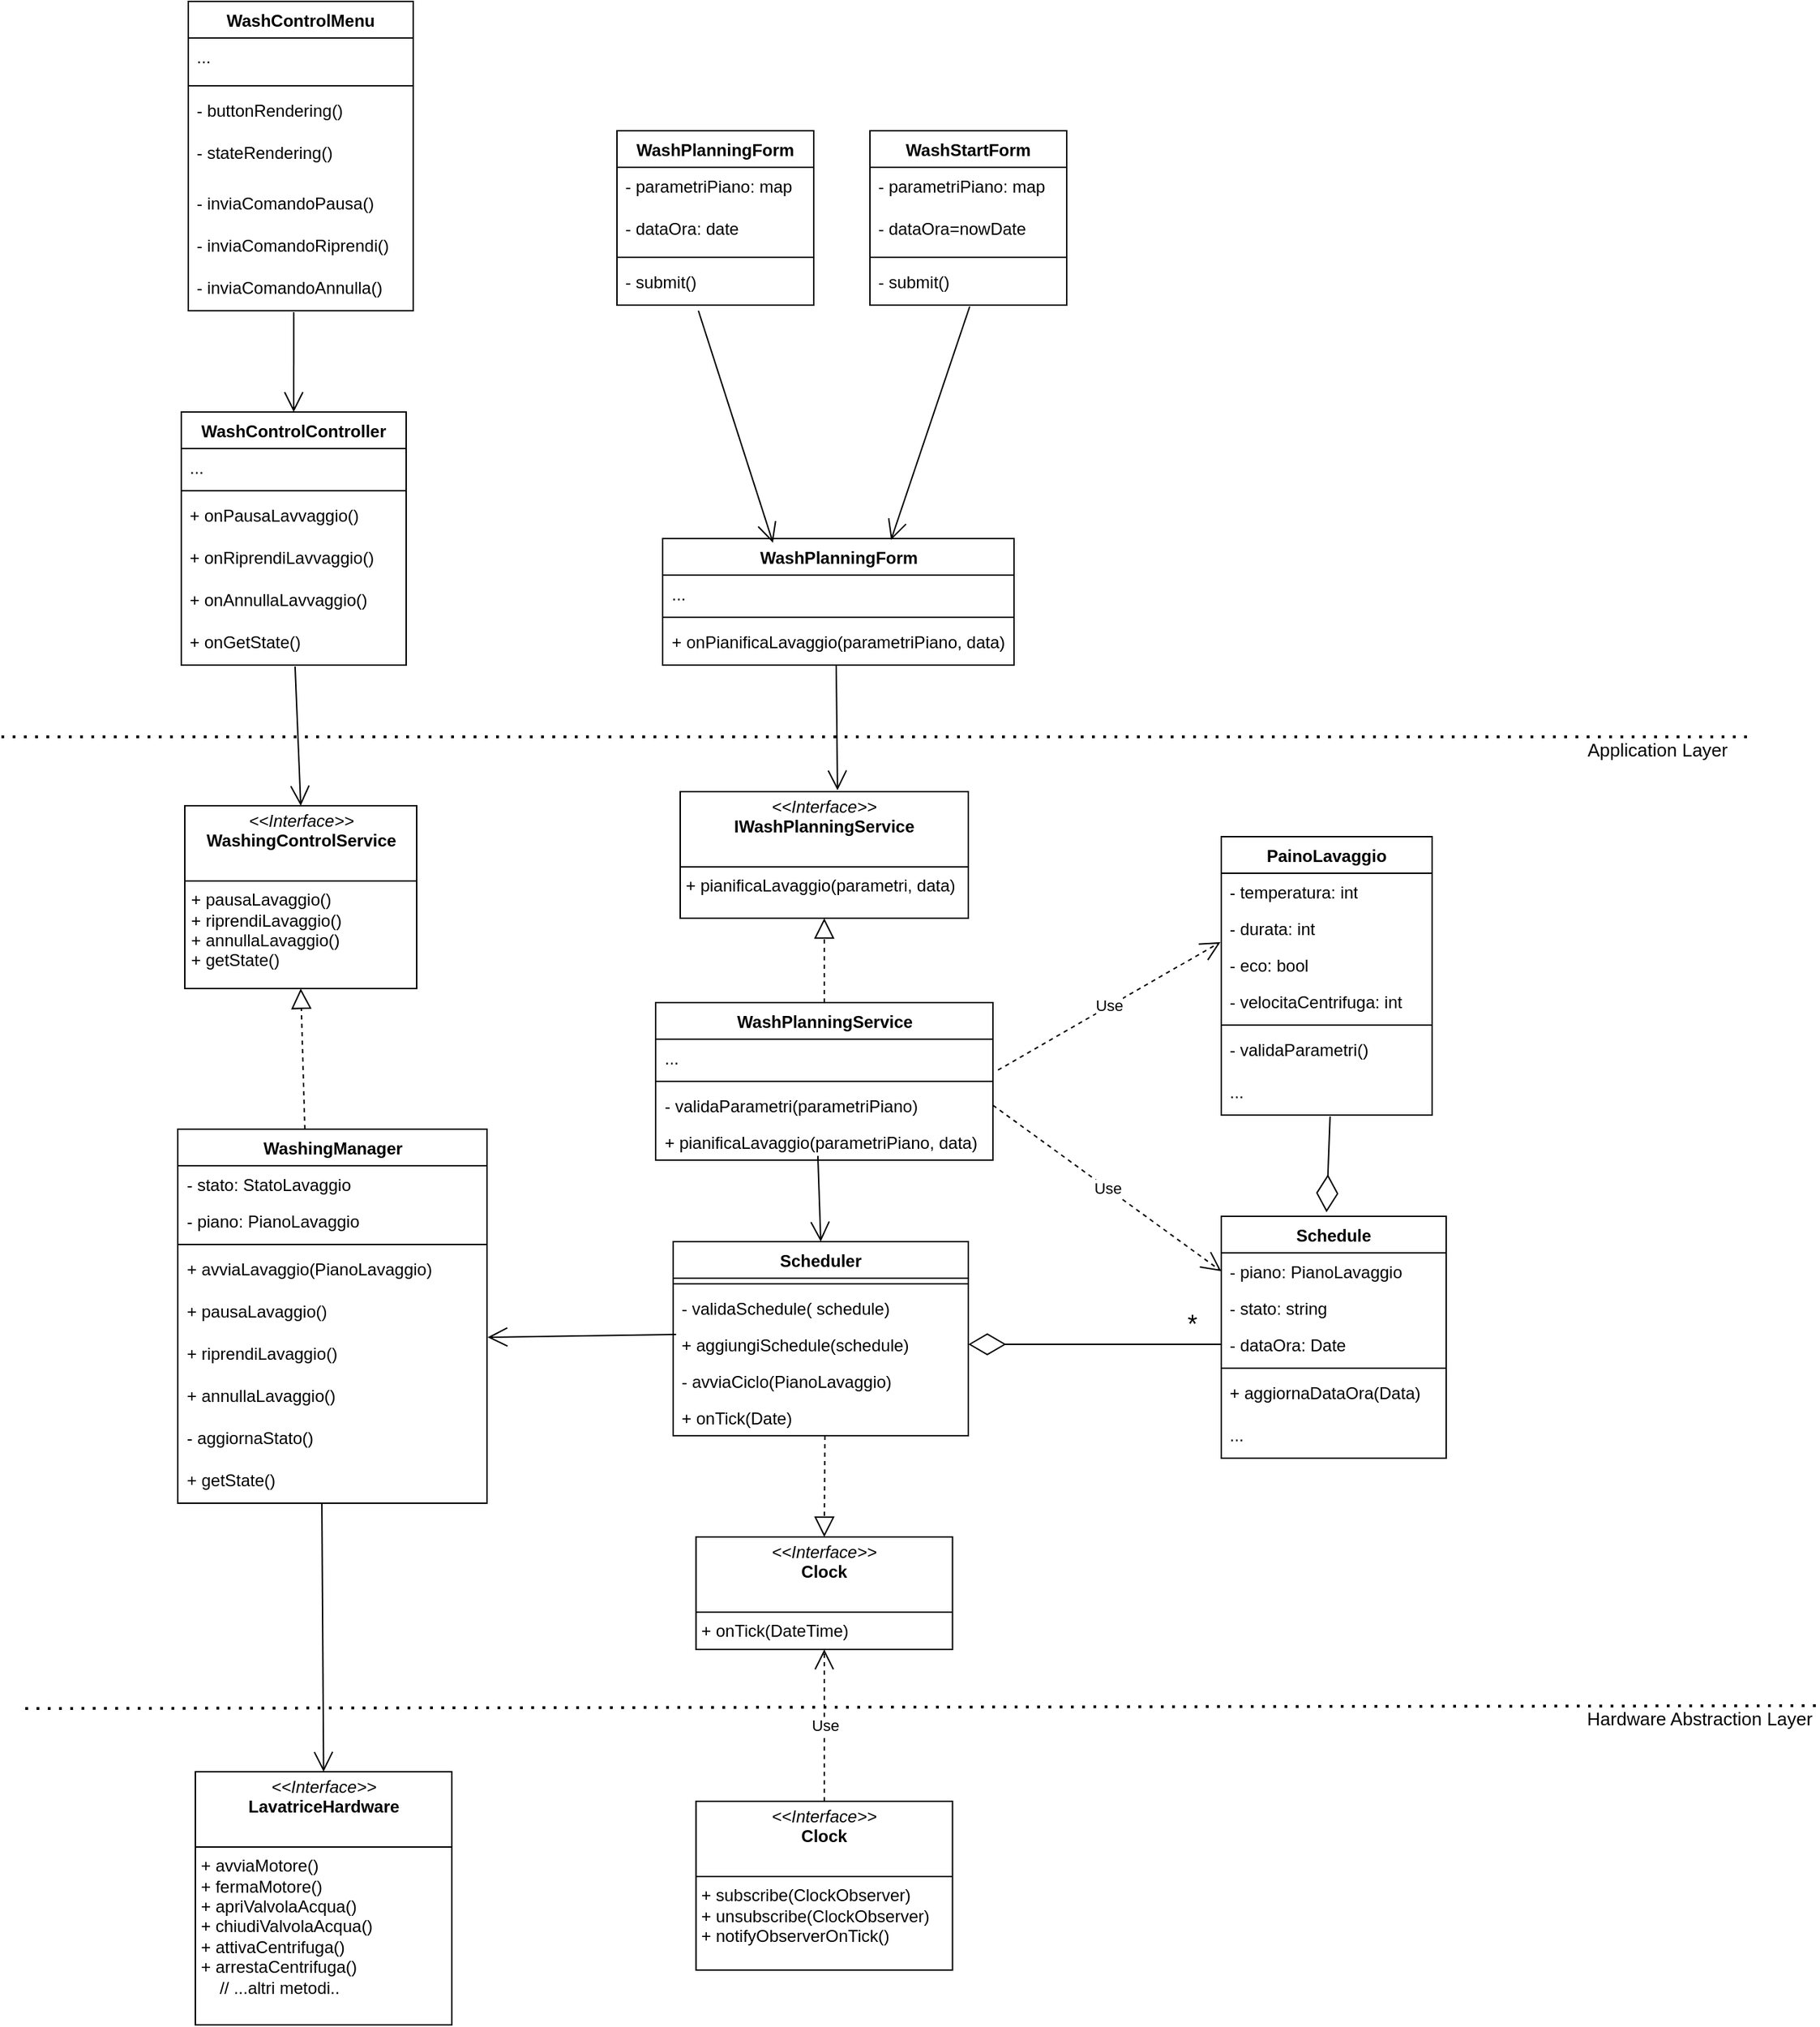 <mxfile version="28.2.7">
  <diagram name="Page-1" id="cPMNgdHH9DtBq4yrIbBG">
    <mxGraphModel dx="2202" dy="707" grid="1" gridSize="10" guides="1" tooltips="1" connect="1" arrows="1" fold="1" page="1" pageScale="1" pageWidth="850" pageHeight="1100" math="0" shadow="0">
      <root>
        <mxCell id="0" />
        <mxCell id="1" parent="0" />
        <mxCell id="x2hzBe5NAVuR8uy4Y11u-1" value="WashPlanningForm" style="swimlane;fontStyle=1;align=center;verticalAlign=top;childLayout=stackLayout;horizontal=1;startSize=26;horizontalStack=0;resizeParent=1;resizeParentMax=0;resizeLast=0;collapsible=1;marginBottom=0;whiteSpace=wrap;html=1;" vertex="1" parent="1">
          <mxGeometry x="270" y="320" width="140" height="124" as="geometry" />
        </mxCell>
        <mxCell id="x2hzBe5NAVuR8uy4Y11u-2" value="- parametriPiano: map" style="text;strokeColor=none;fillColor=none;align=left;verticalAlign=top;spacingLeft=4;spacingRight=4;overflow=hidden;rotatable=0;points=[[0,0.5],[1,0.5]];portConstraint=eastwest;whiteSpace=wrap;html=1;" vertex="1" parent="x2hzBe5NAVuR8uy4Y11u-1">
          <mxGeometry y="26" width="140" height="30" as="geometry" />
        </mxCell>
        <mxCell id="x2hzBe5NAVuR8uy4Y11u-9" value="- dataOra: date" style="text;strokeColor=none;fillColor=none;align=left;verticalAlign=top;spacingLeft=4;spacingRight=4;overflow=hidden;rotatable=0;points=[[0,0.5],[1,0.5]];portConstraint=eastwest;whiteSpace=wrap;html=1;" vertex="1" parent="x2hzBe5NAVuR8uy4Y11u-1">
          <mxGeometry y="56" width="140" height="30" as="geometry" />
        </mxCell>
        <mxCell id="x2hzBe5NAVuR8uy4Y11u-3" value="" style="line;strokeWidth=1;fillColor=none;align=left;verticalAlign=middle;spacingTop=-1;spacingLeft=3;spacingRight=3;rotatable=0;labelPosition=right;points=[];portConstraint=eastwest;strokeColor=inherit;" vertex="1" parent="x2hzBe5NAVuR8uy4Y11u-1">
          <mxGeometry y="86" width="140" height="8" as="geometry" />
        </mxCell>
        <mxCell id="x2hzBe5NAVuR8uy4Y11u-4" value="- submit()" style="text;strokeColor=none;fillColor=none;align=left;verticalAlign=top;spacingLeft=4;spacingRight=4;overflow=hidden;rotatable=0;points=[[0,0.5],[1,0.5]];portConstraint=eastwest;whiteSpace=wrap;html=1;" vertex="1" parent="x2hzBe5NAVuR8uy4Y11u-1">
          <mxGeometry y="94" width="140" height="30" as="geometry" />
        </mxCell>
        <mxCell id="x2hzBe5NAVuR8uy4Y11u-11" value="WashPlanningForm" style="swimlane;fontStyle=1;align=center;verticalAlign=top;childLayout=stackLayout;horizontal=1;startSize=26;horizontalStack=0;resizeParent=1;resizeParentMax=0;resizeLast=0;collapsible=1;marginBottom=0;whiteSpace=wrap;html=1;" vertex="1" parent="1">
          <mxGeometry x="302.5" y="610" width="250" height="90" as="geometry" />
        </mxCell>
        <mxCell id="x2hzBe5NAVuR8uy4Y11u-12" value="..." style="text;strokeColor=none;fillColor=none;align=left;verticalAlign=top;spacingLeft=4;spacingRight=4;overflow=hidden;rotatable=0;points=[[0,0.5],[1,0.5]];portConstraint=eastwest;whiteSpace=wrap;html=1;" vertex="1" parent="x2hzBe5NAVuR8uy4Y11u-11">
          <mxGeometry y="26" width="250" height="26" as="geometry" />
        </mxCell>
        <mxCell id="x2hzBe5NAVuR8uy4Y11u-14" value="" style="line;strokeWidth=1;fillColor=none;align=left;verticalAlign=middle;spacingTop=-1;spacingLeft=3;spacingRight=3;rotatable=0;labelPosition=right;points=[];portConstraint=eastwest;strokeColor=inherit;" vertex="1" parent="x2hzBe5NAVuR8uy4Y11u-11">
          <mxGeometry y="52" width="250" height="8" as="geometry" />
        </mxCell>
        <mxCell id="x2hzBe5NAVuR8uy4Y11u-15" value="+ onPianificaLavaggio(parametriPiano, data)" style="text;strokeColor=none;fillColor=none;align=left;verticalAlign=top;spacingLeft=4;spacingRight=4;overflow=hidden;rotatable=0;points=[[0,0.5],[1,0.5]];portConstraint=eastwest;whiteSpace=wrap;html=1;" vertex="1" parent="x2hzBe5NAVuR8uy4Y11u-11">
          <mxGeometry y="60" width="250" height="30" as="geometry" />
        </mxCell>
        <mxCell id="x2hzBe5NAVuR8uy4Y11u-17" value="WashStartForm" style="swimlane;fontStyle=1;align=center;verticalAlign=top;childLayout=stackLayout;horizontal=1;startSize=26;horizontalStack=0;resizeParent=1;resizeParentMax=0;resizeLast=0;collapsible=1;marginBottom=0;whiteSpace=wrap;html=1;" vertex="1" parent="1">
          <mxGeometry x="450" y="320" width="140" height="124" as="geometry" />
        </mxCell>
        <mxCell id="x2hzBe5NAVuR8uy4Y11u-18" value="- parametriPiano: map" style="text;strokeColor=none;fillColor=none;align=left;verticalAlign=top;spacingLeft=4;spacingRight=4;overflow=hidden;rotatable=0;points=[[0,0.5],[1,0.5]];portConstraint=eastwest;whiteSpace=wrap;html=1;" vertex="1" parent="x2hzBe5NAVuR8uy4Y11u-17">
          <mxGeometry y="26" width="140" height="30" as="geometry" />
        </mxCell>
        <mxCell id="x2hzBe5NAVuR8uy4Y11u-19" value="- dataOra=nowDate" style="text;strokeColor=none;fillColor=none;align=left;verticalAlign=top;spacingLeft=4;spacingRight=4;overflow=hidden;rotatable=0;points=[[0,0.5],[1,0.5]];portConstraint=eastwest;whiteSpace=wrap;html=1;" vertex="1" parent="x2hzBe5NAVuR8uy4Y11u-17">
          <mxGeometry y="56" width="140" height="30" as="geometry" />
        </mxCell>
        <mxCell id="x2hzBe5NAVuR8uy4Y11u-20" value="" style="line;strokeWidth=1;fillColor=none;align=left;verticalAlign=middle;spacingTop=-1;spacingLeft=3;spacingRight=3;rotatable=0;labelPosition=right;points=[];portConstraint=eastwest;strokeColor=inherit;" vertex="1" parent="x2hzBe5NAVuR8uy4Y11u-17">
          <mxGeometry y="86" width="140" height="8" as="geometry" />
        </mxCell>
        <mxCell id="x2hzBe5NAVuR8uy4Y11u-21" value="- submit()" style="text;strokeColor=none;fillColor=none;align=left;verticalAlign=top;spacingLeft=4;spacingRight=4;overflow=hidden;rotatable=0;points=[[0,0.5],[1,0.5]];portConstraint=eastwest;whiteSpace=wrap;html=1;" vertex="1" parent="x2hzBe5NAVuR8uy4Y11u-17">
          <mxGeometry y="94" width="140" height="30" as="geometry" />
        </mxCell>
        <mxCell id="x2hzBe5NAVuR8uy4Y11u-23" value="WashControlController" style="swimlane;fontStyle=1;align=center;verticalAlign=top;childLayout=stackLayout;horizontal=1;startSize=26;horizontalStack=0;resizeParent=1;resizeParentMax=0;resizeLast=0;collapsible=1;marginBottom=0;whiteSpace=wrap;html=1;" vertex="1" parent="1">
          <mxGeometry x="-40" y="520" width="160" height="180" as="geometry" />
        </mxCell>
        <mxCell id="x2hzBe5NAVuR8uy4Y11u-24" value="..." style="text;strokeColor=none;fillColor=none;align=left;verticalAlign=top;spacingLeft=4;spacingRight=4;overflow=hidden;rotatable=0;points=[[0,0.5],[1,0.5]];portConstraint=eastwest;whiteSpace=wrap;html=1;" vertex="1" parent="x2hzBe5NAVuR8uy4Y11u-23">
          <mxGeometry y="26" width="160" height="26" as="geometry" />
        </mxCell>
        <mxCell id="x2hzBe5NAVuR8uy4Y11u-25" value="" style="line;strokeWidth=1;fillColor=none;align=left;verticalAlign=middle;spacingTop=-1;spacingLeft=3;spacingRight=3;rotatable=0;labelPosition=right;points=[];portConstraint=eastwest;strokeColor=inherit;" vertex="1" parent="x2hzBe5NAVuR8uy4Y11u-23">
          <mxGeometry y="52" width="160" height="8" as="geometry" />
        </mxCell>
        <mxCell id="x2hzBe5NAVuR8uy4Y11u-27" value="+ onPausaLavvaggio()" style="text;strokeColor=none;fillColor=none;align=left;verticalAlign=top;spacingLeft=4;spacingRight=4;overflow=hidden;rotatable=0;points=[[0,0.5],[1,0.5]];portConstraint=eastwest;whiteSpace=wrap;html=1;" vertex="1" parent="x2hzBe5NAVuR8uy4Y11u-23">
          <mxGeometry y="60" width="160" height="30" as="geometry" />
        </mxCell>
        <mxCell id="x2hzBe5NAVuR8uy4Y11u-28" value="+ onRiprendiLavvaggio()" style="text;strokeColor=none;fillColor=none;align=left;verticalAlign=top;spacingLeft=4;spacingRight=4;overflow=hidden;rotatable=0;points=[[0,0.5],[1,0.5]];portConstraint=eastwest;whiteSpace=wrap;html=1;" vertex="1" parent="x2hzBe5NAVuR8uy4Y11u-23">
          <mxGeometry y="90" width="160" height="30" as="geometry" />
        </mxCell>
        <mxCell id="x2hzBe5NAVuR8uy4Y11u-29" value="+ onAnnullaLavvaggio()" style="text;strokeColor=none;fillColor=none;align=left;verticalAlign=top;spacingLeft=4;spacingRight=4;overflow=hidden;rotatable=0;points=[[0,0.5],[1,0.5]];portConstraint=eastwest;whiteSpace=wrap;html=1;" vertex="1" parent="x2hzBe5NAVuR8uy4Y11u-23">
          <mxGeometry y="120" width="160" height="30" as="geometry" />
        </mxCell>
        <mxCell id="x2hzBe5NAVuR8uy4Y11u-26" value="+ onGetState()" style="text;strokeColor=none;fillColor=none;align=left;verticalAlign=top;spacingLeft=4;spacingRight=4;overflow=hidden;rotatable=0;points=[[0,0.5],[1,0.5]];portConstraint=eastwest;whiteSpace=wrap;html=1;" vertex="1" parent="x2hzBe5NAVuR8uy4Y11u-23">
          <mxGeometry y="150" width="160" height="30" as="geometry" />
        </mxCell>
        <mxCell id="x2hzBe5NAVuR8uy4Y11u-30" value="WashControlMenu" style="swimlane;fontStyle=1;align=center;verticalAlign=top;childLayout=stackLayout;horizontal=1;startSize=26;horizontalStack=0;resizeParent=1;resizeParentMax=0;resizeLast=0;collapsible=1;marginBottom=0;whiteSpace=wrap;html=1;" vertex="1" parent="1">
          <mxGeometry x="-35" y="228" width="160" height="220" as="geometry" />
        </mxCell>
        <mxCell id="x2hzBe5NAVuR8uy4Y11u-31" value="..." style="text;strokeColor=none;fillColor=none;align=left;verticalAlign=top;spacingLeft=4;spacingRight=4;overflow=hidden;rotatable=0;points=[[0,0.5],[1,0.5]];portConstraint=eastwest;whiteSpace=wrap;html=1;" vertex="1" parent="x2hzBe5NAVuR8uy4Y11u-30">
          <mxGeometry y="26" width="160" height="30" as="geometry" />
        </mxCell>
        <mxCell id="x2hzBe5NAVuR8uy4Y11u-33" value="" style="line;strokeWidth=1;fillColor=none;align=left;verticalAlign=middle;spacingTop=-1;spacingLeft=3;spacingRight=3;rotatable=0;labelPosition=right;points=[];portConstraint=eastwest;strokeColor=inherit;" vertex="1" parent="x2hzBe5NAVuR8uy4Y11u-30">
          <mxGeometry y="56" width="160" height="8" as="geometry" />
        </mxCell>
        <mxCell id="x2hzBe5NAVuR8uy4Y11u-34" value="- buttonRendering()" style="text;strokeColor=none;fillColor=none;align=left;verticalAlign=top;spacingLeft=4;spacingRight=4;overflow=hidden;rotatable=0;points=[[0,0.5],[1,0.5]];portConstraint=eastwest;whiteSpace=wrap;html=1;" vertex="1" parent="x2hzBe5NAVuR8uy4Y11u-30">
          <mxGeometry y="64" width="160" height="30" as="geometry" />
        </mxCell>
        <mxCell id="x2hzBe5NAVuR8uy4Y11u-37" value="- stateRendering()" style="text;strokeColor=none;fillColor=none;align=left;verticalAlign=top;spacingLeft=4;spacingRight=4;overflow=hidden;rotatable=0;points=[[0,0.5],[1,0.5]];portConstraint=eastwest;whiteSpace=wrap;html=1;" vertex="1" parent="x2hzBe5NAVuR8uy4Y11u-30">
          <mxGeometry y="94" width="160" height="36" as="geometry" />
        </mxCell>
        <mxCell id="x2hzBe5NAVuR8uy4Y11u-36" value="- inviaComandoPausa()" style="text;strokeColor=none;fillColor=none;align=left;verticalAlign=top;spacingLeft=4;spacingRight=4;overflow=hidden;rotatable=0;points=[[0,0.5],[1,0.5]];portConstraint=eastwest;whiteSpace=wrap;html=1;" vertex="1" parent="x2hzBe5NAVuR8uy4Y11u-30">
          <mxGeometry y="130" width="160" height="30" as="geometry" />
        </mxCell>
        <mxCell id="x2hzBe5NAVuR8uy4Y11u-38" value="- inviaComandoRiprendi()" style="text;strokeColor=none;fillColor=none;align=left;verticalAlign=top;spacingLeft=4;spacingRight=4;overflow=hidden;rotatable=0;points=[[0,0.5],[1,0.5]];portConstraint=eastwest;whiteSpace=wrap;html=1;" vertex="1" parent="x2hzBe5NAVuR8uy4Y11u-30">
          <mxGeometry y="160" width="160" height="30" as="geometry" />
        </mxCell>
        <mxCell id="x2hzBe5NAVuR8uy4Y11u-35" value="- inviaComandoAnnulla()" style="text;strokeColor=none;fillColor=none;align=left;verticalAlign=top;spacingLeft=4;spacingRight=4;overflow=hidden;rotatable=0;points=[[0,0.5],[1,0.5]];portConstraint=eastwest;whiteSpace=wrap;html=1;" vertex="1" parent="x2hzBe5NAVuR8uy4Y11u-30">
          <mxGeometry y="190" width="160" height="30" as="geometry" />
        </mxCell>
        <mxCell id="x2hzBe5NAVuR8uy4Y11u-40" value="" style="endArrow=none;dashed=1;html=1;dashPattern=1 3;strokeWidth=2;rounded=0;fontSize=14;" edge="1" parent="1">
          <mxGeometry width="50" height="50" relative="1" as="geometry">
            <mxPoint x="-168" y="751" as="sourcePoint" />
            <mxPoint x="1077" y="751" as="targetPoint" />
          </mxGeometry>
        </mxCell>
        <mxCell id="x2hzBe5NAVuR8uy4Y11u-41" value="&lt;font style=&quot;font-size: 13px;&quot;&gt;Application Layer&lt;/font&gt;" style="edgeLabel;html=1;align=center;verticalAlign=middle;resizable=0;points=[];" vertex="1" connectable="0" parent="x2hzBe5NAVuR8uy4Y11u-40">
          <mxGeometry x="0.892" y="4" relative="1" as="geometry">
            <mxPoint y="13" as="offset" />
          </mxGeometry>
        </mxCell>
        <mxCell id="x2hzBe5NAVuR8uy4Y11u-42" value="&lt;p style=&quot;margin:0px;margin-top:4px;text-align:center;&quot;&gt;&lt;i&gt;&amp;lt;&amp;lt;Interface&amp;gt;&amp;gt;&lt;/i&gt;&lt;br&gt;&lt;b&gt;IWashPlanningService&lt;/b&gt;&lt;/p&gt;&lt;p style=&quot;margin:0px;margin-left:4px;&quot;&gt;&lt;br&gt;&lt;/p&gt;&lt;hr size=&quot;1&quot; style=&quot;border-style:solid;&quot;&gt;&lt;p style=&quot;margin:0px;margin-left:4px;&quot;&gt;+ pianificaLavaggio(parametri, data)&lt;br&gt;&lt;/p&gt;" style="verticalAlign=top;align=left;overflow=fill;html=1;whiteSpace=wrap;" vertex="1" parent="1">
          <mxGeometry x="315" y="790" width="205" height="90" as="geometry" />
        </mxCell>
        <mxCell id="x2hzBe5NAVuR8uy4Y11u-45" value="WashPlanningService" style="swimlane;fontStyle=1;align=center;verticalAlign=top;childLayout=stackLayout;horizontal=1;startSize=26;horizontalStack=0;resizeParent=1;resizeParentMax=0;resizeLast=0;collapsible=1;marginBottom=0;whiteSpace=wrap;html=1;" vertex="1" parent="1">
          <mxGeometry x="297.5" y="940" width="240" height="112" as="geometry" />
        </mxCell>
        <mxCell id="x2hzBe5NAVuR8uy4Y11u-46" value="..." style="text;strokeColor=none;fillColor=none;align=left;verticalAlign=top;spacingLeft=4;spacingRight=4;overflow=hidden;rotatable=0;points=[[0,0.5],[1,0.5]];portConstraint=eastwest;whiteSpace=wrap;html=1;" vertex="1" parent="x2hzBe5NAVuR8uy4Y11u-45">
          <mxGeometry y="26" width="240" height="26" as="geometry" />
        </mxCell>
        <mxCell id="x2hzBe5NAVuR8uy4Y11u-47" value="" style="line;strokeWidth=1;fillColor=none;align=left;verticalAlign=middle;spacingTop=-1;spacingLeft=3;spacingRight=3;rotatable=0;labelPosition=right;points=[];portConstraint=eastwest;strokeColor=inherit;" vertex="1" parent="x2hzBe5NAVuR8uy4Y11u-45">
          <mxGeometry y="52" width="240" height="8" as="geometry" />
        </mxCell>
        <mxCell id="x2hzBe5NAVuR8uy4Y11u-49" value="- validaParametri(parametriPiano)" style="text;strokeColor=none;fillColor=none;align=left;verticalAlign=top;spacingLeft=4;spacingRight=4;overflow=hidden;rotatable=0;points=[[0,0.5],[1,0.5]];portConstraint=eastwest;whiteSpace=wrap;html=1;" vertex="1" parent="x2hzBe5NAVuR8uy4Y11u-45">
          <mxGeometry y="60" width="240" height="26" as="geometry" />
        </mxCell>
        <mxCell id="x2hzBe5NAVuR8uy4Y11u-48" value="+ pianificaLavaggio(parametriPiano, data)" style="text;strokeColor=none;fillColor=none;align=left;verticalAlign=top;spacingLeft=4;spacingRight=4;overflow=hidden;rotatable=0;points=[[0,0.5],[1,0.5]];portConstraint=eastwest;whiteSpace=wrap;html=1;" vertex="1" parent="x2hzBe5NAVuR8uy4Y11u-45">
          <mxGeometry y="86" width="240" height="26" as="geometry" />
        </mxCell>
        <mxCell id="x2hzBe5NAVuR8uy4Y11u-50" value="" style="endArrow=block;dashed=1;endFill=0;endSize=12;html=1;rounded=0;exitX=0.5;exitY=0;exitDx=0;exitDy=0;entryX=0.5;entryY=1;entryDx=0;entryDy=0;" edge="1" parent="1" source="x2hzBe5NAVuR8uy4Y11u-45" target="x2hzBe5NAVuR8uy4Y11u-42">
          <mxGeometry width="160" relative="1" as="geometry">
            <mxPoint x="320" y="780" as="sourcePoint" />
            <mxPoint x="480" y="780" as="targetPoint" />
          </mxGeometry>
        </mxCell>
        <mxCell id="x2hzBe5NAVuR8uy4Y11u-51" value="Scheduler" style="swimlane;fontStyle=1;align=center;verticalAlign=top;childLayout=stackLayout;horizontal=1;startSize=26;horizontalStack=0;resizeParent=1;resizeParentMax=0;resizeLast=0;collapsible=1;marginBottom=0;whiteSpace=wrap;html=1;" vertex="1" parent="1">
          <mxGeometry x="310" y="1110" width="210" height="138" as="geometry" />
        </mxCell>
        <mxCell id="x2hzBe5NAVuR8uy4Y11u-53" value="" style="line;strokeWidth=1;fillColor=none;align=left;verticalAlign=middle;spacingTop=-1;spacingLeft=3;spacingRight=3;rotatable=0;labelPosition=right;points=[];portConstraint=eastwest;strokeColor=inherit;" vertex="1" parent="x2hzBe5NAVuR8uy4Y11u-51">
          <mxGeometry y="26" width="210" height="8" as="geometry" />
        </mxCell>
        <mxCell id="x2hzBe5NAVuR8uy4Y11u-55" value="- validaSchedule( schedule)" style="text;strokeColor=none;fillColor=none;align=left;verticalAlign=top;spacingLeft=4;spacingRight=4;overflow=hidden;rotatable=0;points=[[0,0.5],[1,0.5]];portConstraint=eastwest;whiteSpace=wrap;html=1;" vertex="1" parent="x2hzBe5NAVuR8uy4Y11u-51">
          <mxGeometry y="34" width="210" height="26" as="geometry" />
        </mxCell>
        <mxCell id="x2hzBe5NAVuR8uy4Y11u-56" value="+ aggiungiSchedule(schedule)" style="text;strokeColor=none;fillColor=none;align=left;verticalAlign=top;spacingLeft=4;spacingRight=4;overflow=hidden;rotatable=0;points=[[0,0.5],[1,0.5]];portConstraint=eastwest;whiteSpace=wrap;html=1;" vertex="1" parent="x2hzBe5NAVuR8uy4Y11u-51">
          <mxGeometry y="60" width="210" height="26" as="geometry" />
        </mxCell>
        <mxCell id="x2hzBe5NAVuR8uy4Y11u-57" value="- avviaCiclo(PianoLavaggio)" style="text;strokeColor=none;fillColor=none;align=left;verticalAlign=top;spacingLeft=4;spacingRight=4;overflow=hidden;rotatable=0;points=[[0,0.5],[1,0.5]];portConstraint=eastwest;whiteSpace=wrap;html=1;" vertex="1" parent="x2hzBe5NAVuR8uy4Y11u-51">
          <mxGeometry y="86" width="210" height="26" as="geometry" />
        </mxCell>
        <mxCell id="x2hzBe5NAVuR8uy4Y11u-54" value="+ onTick(Date)" style="text;strokeColor=none;fillColor=none;align=left;verticalAlign=top;spacingLeft=4;spacingRight=4;overflow=hidden;rotatable=0;points=[[0,0.5],[1,0.5]];portConstraint=eastwest;whiteSpace=wrap;html=1;" vertex="1" parent="x2hzBe5NAVuR8uy4Y11u-51">
          <mxGeometry y="112" width="210" height="26" as="geometry" />
        </mxCell>
        <mxCell id="x2hzBe5NAVuR8uy4Y11u-66" value="Schedule" style="swimlane;fontStyle=1;align=center;verticalAlign=top;childLayout=stackLayout;horizontal=1;startSize=26;horizontalStack=0;resizeParent=1;resizeParentMax=0;resizeLast=0;collapsible=1;marginBottom=0;whiteSpace=wrap;html=1;" vertex="1" parent="1">
          <mxGeometry x="700" y="1092" width="160" height="172" as="geometry" />
        </mxCell>
        <mxCell id="x2hzBe5NAVuR8uy4Y11u-70" value="&lt;div&gt;- piano: PianoLavaggio&lt;/div&gt;&lt;div&gt;&lt;br&gt;&lt;/div&gt;" style="text;strokeColor=none;fillColor=none;align=left;verticalAlign=top;spacingLeft=4;spacingRight=4;overflow=hidden;rotatable=0;points=[[0,0.5],[1,0.5]];portConstraint=eastwest;whiteSpace=wrap;html=1;" vertex="1" parent="x2hzBe5NAVuR8uy4Y11u-66">
          <mxGeometry y="26" width="160" height="26" as="geometry" />
        </mxCell>
        <mxCell id="x2hzBe5NAVuR8uy4Y11u-71" value="- stato: string" style="text;strokeColor=none;fillColor=none;align=left;verticalAlign=top;spacingLeft=4;spacingRight=4;overflow=hidden;rotatable=0;points=[[0,0.5],[1,0.5]];portConstraint=eastwest;whiteSpace=wrap;html=1;" vertex="1" parent="x2hzBe5NAVuR8uy4Y11u-66">
          <mxGeometry y="52" width="160" height="26" as="geometry" />
        </mxCell>
        <mxCell id="x2hzBe5NAVuR8uy4Y11u-67" value="- dataOra: Date" style="text;strokeColor=none;fillColor=none;align=left;verticalAlign=top;spacingLeft=4;spacingRight=4;overflow=hidden;rotatable=0;points=[[0,0.5],[1,0.5]];portConstraint=eastwest;whiteSpace=wrap;html=1;" vertex="1" parent="x2hzBe5NAVuR8uy4Y11u-66">
          <mxGeometry y="78" width="160" height="26" as="geometry" />
        </mxCell>
        <mxCell id="x2hzBe5NAVuR8uy4Y11u-68" value="" style="line;strokeWidth=1;fillColor=none;align=left;verticalAlign=middle;spacingTop=-1;spacingLeft=3;spacingRight=3;rotatable=0;labelPosition=right;points=[];portConstraint=eastwest;strokeColor=inherit;" vertex="1" parent="x2hzBe5NAVuR8uy4Y11u-66">
          <mxGeometry y="104" width="160" height="8" as="geometry" />
        </mxCell>
        <mxCell id="x2hzBe5NAVuR8uy4Y11u-76" value="+ aggiornaDataOra(Data)" style="text;strokeColor=none;fillColor=none;align=left;verticalAlign=top;spacingLeft=4;spacingRight=4;overflow=hidden;rotatable=0;points=[[0,0.5],[1,0.5]];portConstraint=eastwest;whiteSpace=wrap;html=1;" vertex="1" parent="x2hzBe5NAVuR8uy4Y11u-66">
          <mxGeometry y="112" width="160" height="30" as="geometry" />
        </mxCell>
        <mxCell id="x2hzBe5NAVuR8uy4Y11u-69" value="..." style="text;strokeColor=none;fillColor=none;align=left;verticalAlign=top;spacingLeft=4;spacingRight=4;overflow=hidden;rotatable=0;points=[[0,0.5],[1,0.5]];portConstraint=eastwest;whiteSpace=wrap;html=1;" vertex="1" parent="x2hzBe5NAVuR8uy4Y11u-66">
          <mxGeometry y="142" width="160" height="30" as="geometry" />
        </mxCell>
        <mxCell id="x2hzBe5NAVuR8uy4Y11u-73" value="" style="endArrow=diamondThin;endFill=0;endSize=24;html=1;rounded=0;exitX=0;exitY=0.5;exitDx=0;exitDy=0;entryX=1;entryY=0.5;entryDx=0;entryDy=0;" edge="1" parent="1" source="x2hzBe5NAVuR8uy4Y11u-67" target="x2hzBe5NAVuR8uy4Y11u-56">
          <mxGeometry width="160" relative="1" as="geometry">
            <mxPoint x="211" y="1151" as="sourcePoint" />
            <mxPoint x="210" y="1080" as="targetPoint" />
          </mxGeometry>
        </mxCell>
        <mxCell id="x2hzBe5NAVuR8uy4Y11u-75" value="&lt;font style=&quot;font-size: 18px;&quot;&gt;*&lt;/font&gt;" style="edgeLabel;html=1;align=center;verticalAlign=middle;resizable=0;points=[];fontSize=14;" vertex="1" connectable="0" parent="x2hzBe5NAVuR8uy4Y11u-73">
          <mxGeometry x="-0.712" y="-1" relative="1" as="geometry">
            <mxPoint x="5" y="-13" as="offset" />
          </mxGeometry>
        </mxCell>
        <mxCell id="x2hzBe5NAVuR8uy4Y11u-77" value="PainoLavaggio" style="swimlane;fontStyle=1;align=center;verticalAlign=top;childLayout=stackLayout;horizontal=1;startSize=26;horizontalStack=0;resizeParent=1;resizeParentMax=0;resizeLast=0;collapsible=1;marginBottom=0;whiteSpace=wrap;html=1;" vertex="1" parent="1">
          <mxGeometry x="700" y="822" width="150" height="198" as="geometry" />
        </mxCell>
        <mxCell id="x2hzBe5NAVuR8uy4Y11u-78" value="&lt;div&gt;- temperatura: int&lt;/div&gt;&lt;div&gt;&lt;br&gt;&lt;/div&gt;" style="text;strokeColor=none;fillColor=none;align=left;verticalAlign=top;spacingLeft=4;spacingRight=4;overflow=hidden;rotatable=0;points=[[0,0.5],[1,0.5]];portConstraint=eastwest;whiteSpace=wrap;html=1;" vertex="1" parent="x2hzBe5NAVuR8uy4Y11u-77">
          <mxGeometry y="26" width="150" height="26" as="geometry" />
        </mxCell>
        <mxCell id="x2hzBe5NAVuR8uy4Y11u-79" value="- durata: int" style="text;strokeColor=none;fillColor=none;align=left;verticalAlign=top;spacingLeft=4;spacingRight=4;overflow=hidden;rotatable=0;points=[[0,0.5],[1,0.5]];portConstraint=eastwest;whiteSpace=wrap;html=1;" vertex="1" parent="x2hzBe5NAVuR8uy4Y11u-77">
          <mxGeometry y="52" width="150" height="26" as="geometry" />
        </mxCell>
        <mxCell id="x2hzBe5NAVuR8uy4Y11u-84" value="- eco: bool" style="text;strokeColor=none;fillColor=none;align=left;verticalAlign=top;spacingLeft=4;spacingRight=4;overflow=hidden;rotatable=0;points=[[0,0.5],[1,0.5]];portConstraint=eastwest;whiteSpace=wrap;html=1;" vertex="1" parent="x2hzBe5NAVuR8uy4Y11u-77">
          <mxGeometry y="78" width="150" height="26" as="geometry" />
        </mxCell>
        <mxCell id="x2hzBe5NAVuR8uy4Y11u-80" value="- velocitaCentrifuga: int" style="text;strokeColor=none;fillColor=none;align=left;verticalAlign=top;spacingLeft=4;spacingRight=4;overflow=hidden;rotatable=0;points=[[0,0.5],[1,0.5]];portConstraint=eastwest;whiteSpace=wrap;html=1;" vertex="1" parent="x2hzBe5NAVuR8uy4Y11u-77">
          <mxGeometry y="104" width="150" height="26" as="geometry" />
        </mxCell>
        <mxCell id="x2hzBe5NAVuR8uy4Y11u-81" value="" style="line;strokeWidth=1;fillColor=none;align=left;verticalAlign=middle;spacingTop=-1;spacingLeft=3;spacingRight=3;rotatable=0;labelPosition=right;points=[];portConstraint=eastwest;strokeColor=inherit;" vertex="1" parent="x2hzBe5NAVuR8uy4Y11u-77">
          <mxGeometry y="130" width="150" height="8" as="geometry" />
        </mxCell>
        <mxCell id="x2hzBe5NAVuR8uy4Y11u-82" value="- validaParametri()" style="text;strokeColor=none;fillColor=none;align=left;verticalAlign=top;spacingLeft=4;spacingRight=4;overflow=hidden;rotatable=0;points=[[0,0.5],[1,0.5]];portConstraint=eastwest;whiteSpace=wrap;html=1;" vertex="1" parent="x2hzBe5NAVuR8uy4Y11u-77">
          <mxGeometry y="138" width="150" height="30" as="geometry" />
        </mxCell>
        <mxCell id="x2hzBe5NAVuR8uy4Y11u-83" value="..." style="text;strokeColor=none;fillColor=none;align=left;verticalAlign=top;spacingLeft=4;spacingRight=4;overflow=hidden;rotatable=0;points=[[0,0.5],[1,0.5]];portConstraint=eastwest;whiteSpace=wrap;html=1;" vertex="1" parent="x2hzBe5NAVuR8uy4Y11u-77">
          <mxGeometry y="168" width="150" height="30" as="geometry" />
        </mxCell>
        <mxCell id="x2hzBe5NAVuR8uy4Y11u-85" value="" style="endArrow=diamondThin;endFill=0;endSize=24;html=1;rounded=0;exitX=0.516;exitY=1.033;exitDx=0;exitDy=0;entryX=0.468;entryY=-0.017;entryDx=0;entryDy=0;exitPerimeter=0;entryPerimeter=0;" edge="1" parent="1" source="x2hzBe5NAVuR8uy4Y11u-83" target="x2hzBe5NAVuR8uy4Y11u-66">
          <mxGeometry width="160" relative="1" as="geometry">
            <mxPoint x="445" y="1093" as="sourcePoint" />
            <mxPoint x="444" y="1022" as="targetPoint" />
          </mxGeometry>
        </mxCell>
        <mxCell id="x2hzBe5NAVuR8uy4Y11u-87" value="Use" style="endArrow=open;endSize=12;dashed=1;html=1;rounded=0;entryX=-0.004;entryY=-0.115;entryDx=0;entryDy=0;entryPerimeter=0;exitX=1.015;exitY=0.846;exitDx=0;exitDy=0;exitPerimeter=0;" edge="1" parent="1" source="x2hzBe5NAVuR8uy4Y11u-46" target="x2hzBe5NAVuR8uy4Y11u-84">
          <mxGeometry width="160" relative="1" as="geometry">
            <mxPoint x="590" y="980" as="sourcePoint" />
            <mxPoint x="480" y="930" as="targetPoint" />
          </mxGeometry>
        </mxCell>
        <mxCell id="x2hzBe5NAVuR8uy4Y11u-88" value="Use" style="endArrow=open;endSize=12;dashed=1;html=1;rounded=0;entryX=0;entryY=0.5;entryDx=0;entryDy=0;exitX=1;exitY=0.5;exitDx=0;exitDy=0;" edge="1" parent="1" source="x2hzBe5NAVuR8uy4Y11u-49" target="x2hzBe5NAVuR8uy4Y11u-70">
          <mxGeometry width="160" relative="1" as="geometry">
            <mxPoint x="580" y="1019" as="sourcePoint" />
            <mxPoint x="692" y="960" as="targetPoint" />
          </mxGeometry>
        </mxCell>
        <mxCell id="x2hzBe5NAVuR8uy4Y11u-89" value="&lt;p style=&quot;margin:0px;margin-top:4px;text-align:center;&quot;&gt;&lt;i&gt;&amp;lt;&amp;lt;Interface&amp;gt;&amp;gt;&lt;/i&gt;&lt;br&gt;&lt;b&gt;WashingControlService&lt;/b&gt;&lt;/p&gt;&lt;p style=&quot;margin:0px;margin-left:4px;&quot;&gt;&lt;br&gt;&lt;/p&gt;&lt;hr size=&quot;1&quot; style=&quot;border-style:solid;&quot;&gt;&lt;p style=&quot;margin:0px;margin-left:4px;&quot;&gt;+ pausaLavaggio()&lt;/p&gt;&lt;p style=&quot;margin:0px;margin-left:4px;&quot;&gt;+ riprendiLavaggio()&lt;/p&gt;&lt;p style=&quot;margin:0px;margin-left:4px;&quot;&gt;+ annullaLavaggio()&lt;/p&gt;&lt;p style=&quot;margin:0px;margin-left:4px;&quot;&gt;+ getState()&lt;/p&gt;&lt;p style=&quot;margin:0px;margin-left:4px;&quot;&gt;&lt;br&gt;&lt;/p&gt;" style="verticalAlign=top;align=left;overflow=fill;html=1;whiteSpace=wrap;" vertex="1" parent="1">
          <mxGeometry x="-37.5" y="800" width="165" height="130" as="geometry" />
        </mxCell>
        <mxCell id="x2hzBe5NAVuR8uy4Y11u-91" value="WashingManager" style="swimlane;fontStyle=1;align=center;verticalAlign=top;childLayout=stackLayout;horizontal=1;startSize=26;horizontalStack=0;resizeParent=1;resizeParentMax=0;resizeLast=0;collapsible=1;marginBottom=0;whiteSpace=wrap;html=1;" vertex="1" parent="1">
          <mxGeometry x="-42.5" y="1030" width="220" height="266" as="geometry" />
        </mxCell>
        <mxCell id="x2hzBe5NAVuR8uy4Y11u-92" value="&lt;div&gt;- stato: StatoLavaggio&lt;/div&gt;&lt;div&gt;&lt;br&gt;&lt;/div&gt;" style="text;strokeColor=none;fillColor=none;align=left;verticalAlign=top;spacingLeft=4;spacingRight=4;overflow=hidden;rotatable=0;points=[[0,0.5],[1,0.5]];portConstraint=eastwest;whiteSpace=wrap;html=1;" vertex="1" parent="x2hzBe5NAVuR8uy4Y11u-91">
          <mxGeometry y="26" width="220" height="26" as="geometry" />
        </mxCell>
        <mxCell id="x2hzBe5NAVuR8uy4Y11u-93" value="- piano: PianoLavaggio" style="text;strokeColor=none;fillColor=none;align=left;verticalAlign=top;spacingLeft=4;spacingRight=4;overflow=hidden;rotatable=0;points=[[0,0.5],[1,0.5]];portConstraint=eastwest;whiteSpace=wrap;html=1;" vertex="1" parent="x2hzBe5NAVuR8uy4Y11u-91">
          <mxGeometry y="52" width="220" height="26" as="geometry" />
        </mxCell>
        <mxCell id="x2hzBe5NAVuR8uy4Y11u-95" value="" style="line;strokeWidth=1;fillColor=none;align=left;verticalAlign=middle;spacingTop=-1;spacingLeft=3;spacingRight=3;rotatable=0;labelPosition=right;points=[];portConstraint=eastwest;strokeColor=inherit;" vertex="1" parent="x2hzBe5NAVuR8uy4Y11u-91">
          <mxGeometry y="78" width="220" height="8" as="geometry" />
        </mxCell>
        <mxCell id="x2hzBe5NAVuR8uy4Y11u-96" value="+ avviaLavaggio(PianoLavaggio)" style="text;strokeColor=none;fillColor=none;align=left;verticalAlign=top;spacingLeft=4;spacingRight=4;overflow=hidden;rotatable=0;points=[[0,0.5],[1,0.5]];portConstraint=eastwest;whiteSpace=wrap;html=1;" vertex="1" parent="x2hzBe5NAVuR8uy4Y11u-91">
          <mxGeometry y="86" width="220" height="30" as="geometry" />
        </mxCell>
        <mxCell id="x2hzBe5NAVuR8uy4Y11u-98" value="+ pausaLavaggio()" style="text;strokeColor=none;fillColor=none;align=left;verticalAlign=top;spacingLeft=4;spacingRight=4;overflow=hidden;rotatable=0;points=[[0,0.5],[1,0.5]];portConstraint=eastwest;whiteSpace=wrap;html=1;" vertex="1" parent="x2hzBe5NAVuR8uy4Y11u-91">
          <mxGeometry y="116" width="220" height="30" as="geometry" />
        </mxCell>
        <mxCell id="x2hzBe5NAVuR8uy4Y11u-99" value="+ riprendiLavaggio()" style="text;strokeColor=none;fillColor=none;align=left;verticalAlign=top;spacingLeft=4;spacingRight=4;overflow=hidden;rotatable=0;points=[[0,0.5],[1,0.5]];portConstraint=eastwest;whiteSpace=wrap;html=1;" vertex="1" parent="x2hzBe5NAVuR8uy4Y11u-91">
          <mxGeometry y="146" width="220" height="30" as="geometry" />
        </mxCell>
        <mxCell id="x2hzBe5NAVuR8uy4Y11u-97" value="+ annullaLavaggio()" style="text;strokeColor=none;fillColor=none;align=left;verticalAlign=top;spacingLeft=4;spacingRight=4;overflow=hidden;rotatable=0;points=[[0,0.5],[1,0.5]];portConstraint=eastwest;whiteSpace=wrap;html=1;" vertex="1" parent="x2hzBe5NAVuR8uy4Y11u-91">
          <mxGeometry y="176" width="220" height="30" as="geometry" />
        </mxCell>
        <mxCell id="x2hzBe5NAVuR8uy4Y11u-103" value="- aggiornaStato()" style="text;strokeColor=none;fillColor=none;align=left;verticalAlign=top;spacingLeft=4;spacingRight=4;overflow=hidden;rotatable=0;points=[[0,0.5],[1,0.5]];portConstraint=eastwest;whiteSpace=wrap;html=1;" vertex="1" parent="x2hzBe5NAVuR8uy4Y11u-91">
          <mxGeometry y="206" width="220" height="30" as="geometry" />
        </mxCell>
        <mxCell id="x2hzBe5NAVuR8uy4Y11u-102" value="+ getState()" style="text;strokeColor=none;fillColor=none;align=left;verticalAlign=top;spacingLeft=4;spacingRight=4;overflow=hidden;rotatable=0;points=[[0,0.5],[1,0.5]];portConstraint=eastwest;whiteSpace=wrap;html=1;" vertex="1" parent="x2hzBe5NAVuR8uy4Y11u-91">
          <mxGeometry y="236" width="220" height="30" as="geometry" />
        </mxCell>
        <mxCell id="x2hzBe5NAVuR8uy4Y11u-105" value="" style="endArrow=block;dashed=1;endFill=0;endSize=12;html=1;rounded=0;entryX=0.5;entryY=1;entryDx=0;entryDy=0;exitX=0.411;exitY=0;exitDx=0;exitDy=0;exitPerimeter=0;" edge="1" parent="1" source="x2hzBe5NAVuR8uy4Y11u-91" target="x2hzBe5NAVuR8uy4Y11u-89">
          <mxGeometry width="160" relative="1" as="geometry">
            <mxPoint x="50" y="1027" as="sourcePoint" />
            <mxPoint x="420" y="910" as="targetPoint" />
          </mxGeometry>
        </mxCell>
        <mxCell id="x2hzBe5NAVuR8uy4Y11u-106" value="&lt;p style=&quot;margin:0px;margin-top:4px;text-align:center;&quot;&gt;&lt;i&gt;&amp;lt;&amp;lt;Interface&amp;gt;&amp;gt;&lt;/i&gt;&lt;br&gt;&lt;b&gt;LavatriceHardware&lt;/b&gt;&lt;/p&gt;&lt;p style=&quot;margin:0px;margin-left:4px;&quot;&gt;&lt;br&gt;&lt;/p&gt;&lt;hr size=&quot;1&quot; style=&quot;border-style:solid;&quot;&gt;&lt;p style=&quot;margin:0px;margin-left:4px;&quot;&gt;+ avviaMotore()&lt;/p&gt;&lt;p style=&quot;margin:0px;margin-left:4px;&quot;&gt;+ fermaMotore()&lt;/p&gt;&lt;p style=&quot;margin:0px;margin-left:4px;&quot;&gt;+ apriValvolaAcqua()&lt;/p&gt;&lt;p style=&quot;margin:0px;margin-left:4px;&quot;&gt;+ chiudiValvolaAcqua()&lt;/p&gt;&lt;p style=&quot;margin:0px;margin-left:4px;&quot;&gt;+ attivaCentrifuga()&lt;/p&gt;&lt;p style=&quot;margin:0px;margin-left:4px;&quot;&gt;+ arrestaCentrifuga()&lt;/p&gt;&lt;p style=&quot;margin:0px;margin-left:4px;&quot;&gt;&amp;nbsp; &amp;nbsp; // ...altri metodi..&lt;/p&gt;&lt;p style=&quot;margin:0px;margin-left:4px;&quot;&gt;&lt;br&gt;&lt;/p&gt;" style="verticalAlign=top;align=left;overflow=fill;html=1;whiteSpace=wrap;" vertex="1" parent="1">
          <mxGeometry x="-30" y="1487" width="182.5" height="180" as="geometry" />
        </mxCell>
        <mxCell id="x2hzBe5NAVuR8uy4Y11u-107" value="" style="endArrow=none;dashed=1;html=1;dashPattern=1 3;strokeWidth=2;rounded=0;fontSize=14;" edge="1" parent="1">
          <mxGeometry width="50" height="50" relative="1" as="geometry">
            <mxPoint x="-151" y="1442" as="sourcePoint" />
            <mxPoint x="1123" y="1440" as="targetPoint" />
          </mxGeometry>
        </mxCell>
        <mxCell id="x2hzBe5NAVuR8uy4Y11u-108" value="&lt;font style=&quot;font-size: 13px;&quot;&gt;Hardware Abstraction Layer&lt;/font&gt;" style="edgeLabel;html=1;align=center;verticalAlign=middle;resizable=0;points=[];" vertex="1" connectable="0" parent="x2hzBe5NAVuR8uy4Y11u-107">
          <mxGeometry x="0.892" y="4" relative="1" as="geometry">
            <mxPoint x="-14" y="13" as="offset" />
          </mxGeometry>
        </mxCell>
        <mxCell id="x2hzBe5NAVuR8uy4Y11u-110" value="" style="endArrow=open;endFill=1;endSize=12;html=1;rounded=0;exitX=0.466;exitY=1;exitDx=0;exitDy=0;exitPerimeter=0;entryX=0.5;entryY=0;entryDx=0;entryDy=0;" edge="1" parent="1" source="x2hzBe5NAVuR8uy4Y11u-102" target="x2hzBe5NAVuR8uy4Y11u-106">
          <mxGeometry width="160" relative="1" as="geometry">
            <mxPoint x="280" y="1180" as="sourcePoint" />
            <mxPoint x="450" y="1170" as="targetPoint" />
          </mxGeometry>
        </mxCell>
        <mxCell id="x2hzBe5NAVuR8uy4Y11u-111" value="" style="endArrow=open;endFill=1;endSize=12;html=1;rounded=0;entryX=1.002;entryY=0.067;entryDx=0;entryDy=0;entryPerimeter=0;exitX=0.01;exitY=0.231;exitDx=0;exitDy=0;exitPerimeter=0;" edge="1" parent="1" source="x2hzBe5NAVuR8uy4Y11u-56" target="x2hzBe5NAVuR8uy4Y11u-99">
          <mxGeometry width="160" relative="1" as="geometry">
            <mxPoint x="300" y="1190" as="sourcePoint" />
            <mxPoint x="61" y="1474" as="targetPoint" />
          </mxGeometry>
        </mxCell>
        <mxCell id="x2hzBe5NAVuR8uy4Y11u-112" value="" style="endArrow=open;endFill=1;endSize=12;html=1;rounded=0;entryX=0.5;entryY=0;entryDx=0;entryDy=0;exitX=0.481;exitY=0.885;exitDx=0;exitDy=0;exitPerimeter=0;" edge="1" parent="1" source="x2hzBe5NAVuR8uy4Y11u-48" target="x2hzBe5NAVuR8uy4Y11u-51">
          <mxGeometry width="160" relative="1" as="geometry">
            <mxPoint x="374" y="1194" as="sourcePoint" />
            <mxPoint x="240" y="1180" as="targetPoint" />
          </mxGeometry>
        </mxCell>
        <mxCell id="x2hzBe5NAVuR8uy4Y11u-113" value="" style="endArrow=open;endFill=1;endSize=12;html=1;rounded=0;entryX=0.546;entryY=-0.011;entryDx=0;entryDy=0;entryPerimeter=0;exitX=0.494;exitY=1;exitDx=0;exitDy=0;exitPerimeter=0;" edge="1" parent="1" source="x2hzBe5NAVuR8uy4Y11u-15" target="x2hzBe5NAVuR8uy4Y11u-42">
          <mxGeometry width="160" relative="1" as="geometry">
            <mxPoint x="524" y="794" as="sourcePoint" />
            <mxPoint x="390" y="780" as="targetPoint" />
          </mxGeometry>
        </mxCell>
        <mxCell id="x2hzBe5NAVuR8uy4Y11u-115" value="" style="endArrow=open;endFill=1;endSize=12;html=1;rounded=0;entryX=0.314;entryY=0.033;entryDx=0;entryDy=0;entryPerimeter=0;exitX=0.414;exitY=1.133;exitDx=0;exitDy=0;exitPerimeter=0;" edge="1" parent="1" source="x2hzBe5NAVuR8uy4Y11u-4" target="x2hzBe5NAVuR8uy4Y11u-11">
          <mxGeometry width="160" relative="1" as="geometry">
            <mxPoint x="534" y="504" as="sourcePoint" />
            <mxPoint x="400" y="490" as="targetPoint" />
          </mxGeometry>
        </mxCell>
        <mxCell id="x2hzBe5NAVuR8uy4Y11u-116" value="" style="endArrow=open;endFill=1;endSize=12;html=1;rounded=0;entryX=0.65;entryY=0.011;entryDx=0;entryDy=0;entryPerimeter=0;exitX=0.507;exitY=1.033;exitDx=0;exitDy=0;exitPerimeter=0;" edge="1" parent="1" source="x2hzBe5NAVuR8uy4Y11u-21" target="x2hzBe5NAVuR8uy4Y11u-11">
          <mxGeometry width="160" relative="1" as="geometry">
            <mxPoint x="684" y="474" as="sourcePoint" />
            <mxPoint x="550" y="460" as="targetPoint" />
          </mxGeometry>
        </mxCell>
        <mxCell id="x2hzBe5NAVuR8uy4Y11u-117" value="" style="endArrow=open;endFill=1;endSize=12;html=1;rounded=0;entryX=0.5;entryY=0;entryDx=0;entryDy=0;exitX=0.469;exitY=1.033;exitDx=0;exitDy=0;exitPerimeter=0;" edge="1" parent="1" source="x2hzBe5NAVuR8uy4Y11u-35" target="x2hzBe5NAVuR8uy4Y11u-23">
          <mxGeometry width="160" relative="1" as="geometry">
            <mxPoint x="244" y="474" as="sourcePoint" />
            <mxPoint x="110" y="460" as="targetPoint" />
          </mxGeometry>
        </mxCell>
        <mxCell id="x2hzBe5NAVuR8uy4Y11u-118" value="" style="endArrow=open;endFill=1;endSize=12;html=1;rounded=0;entryX=0.5;entryY=0;entryDx=0;entryDy=0;exitX=0.506;exitY=1.033;exitDx=0;exitDy=0;exitPerimeter=0;" edge="1" parent="1" source="x2hzBe5NAVuR8uy4Y11u-26" target="x2hzBe5NAVuR8uy4Y11u-89">
          <mxGeometry width="160" relative="1" as="geometry">
            <mxPoint x="430" y="720" as="sourcePoint" />
            <mxPoint x="431" y="809" as="targetPoint" />
          </mxGeometry>
        </mxCell>
        <mxCell id="x2hzBe5NAVuR8uy4Y11u-119" value="&lt;p style=&quot;margin:0px;margin-top:4px;text-align:center;&quot;&gt;&lt;i&gt;&amp;lt;&amp;lt;Interface&amp;gt;&amp;gt;&lt;/i&gt;&lt;br&gt;&lt;b&gt;Clock&lt;/b&gt;&lt;/p&gt;&lt;p style=&quot;margin:0px;margin-left:4px;&quot;&gt;&lt;br&gt;&lt;/p&gt;&lt;hr size=&quot;1&quot; style=&quot;border-style:solid;&quot;&gt;&lt;p style=&quot;margin:0px;margin-left:4px;&quot;&gt;+ subscribe(ClockObserver)&lt;/p&gt;&lt;p style=&quot;margin:0px;margin-left:4px;&quot;&gt;+ unsubscribe(ClockObserver)&lt;/p&gt;&lt;p style=&quot;margin:0px;margin-left:4px;&quot;&gt;+ notifyObserverOnTick()&lt;/p&gt;&lt;p style=&quot;margin:0px;margin-left:4px;&quot;&gt;&lt;br&gt;&lt;/p&gt;" style="verticalAlign=top;align=left;overflow=fill;html=1;whiteSpace=wrap;" vertex="1" parent="1">
          <mxGeometry x="326.25" y="1508" width="182.5" height="120" as="geometry" />
        </mxCell>
        <mxCell id="x2hzBe5NAVuR8uy4Y11u-120" value="&lt;p style=&quot;margin:0px;margin-top:4px;text-align:center;&quot;&gt;&lt;i&gt;&amp;lt;&amp;lt;Interface&amp;gt;&amp;gt;&lt;/i&gt;&lt;br&gt;&lt;b&gt;Clock&lt;/b&gt;&lt;/p&gt;&lt;p style=&quot;margin:0px;margin-left:4px;&quot;&gt;&lt;br&gt;&lt;/p&gt;&lt;hr size=&quot;1&quot; style=&quot;border-style:solid;&quot;&gt;&lt;p style=&quot;margin:0px;margin-left:4px;&quot;&gt;+&amp;nbsp;&lt;span style=&quot;background-color: transparent;&quot;&gt;onTick(DateTime)&lt;/span&gt;&lt;/p&gt;&lt;p style=&quot;margin:0px;margin-left:4px;&quot;&gt;&lt;br&gt;&lt;/p&gt;" style="verticalAlign=top;align=left;overflow=fill;html=1;whiteSpace=wrap;" vertex="1" parent="1">
          <mxGeometry x="326.25" y="1320" width="182.5" height="80" as="geometry" />
        </mxCell>
        <mxCell id="x2hzBe5NAVuR8uy4Y11u-122" value="" style="endArrow=block;dashed=1;endFill=0;endSize=12;html=1;rounded=0;exitX=0.514;exitY=1;exitDx=0;exitDy=0;entryX=0.5;entryY=0;entryDx=0;entryDy=0;exitPerimeter=0;" edge="1" parent="1" source="x2hzBe5NAVuR8uy4Y11u-54" target="x2hzBe5NAVuR8uy4Y11u-120">
          <mxGeometry width="160" relative="1" as="geometry">
            <mxPoint x="420" y="960" as="sourcePoint" />
            <mxPoint x="420" y="900" as="targetPoint" />
          </mxGeometry>
        </mxCell>
        <mxCell id="x2hzBe5NAVuR8uy4Y11u-123" value="Use" style="endArrow=open;endSize=12;dashed=1;html=1;rounded=0;entryX=0.5;entryY=1;entryDx=0;entryDy=0;exitX=0.5;exitY=0;exitDx=0;exitDy=0;" edge="1" parent="1" source="x2hzBe5NAVuR8uy4Y11u-119" target="x2hzBe5NAVuR8uy4Y11u-120">
          <mxGeometry width="160" relative="1" as="geometry">
            <mxPoint x="650" y="1090" as="sourcePoint" />
            <mxPoint x="812" y="1208" as="targetPoint" />
          </mxGeometry>
        </mxCell>
      </root>
    </mxGraphModel>
  </diagram>
</mxfile>
